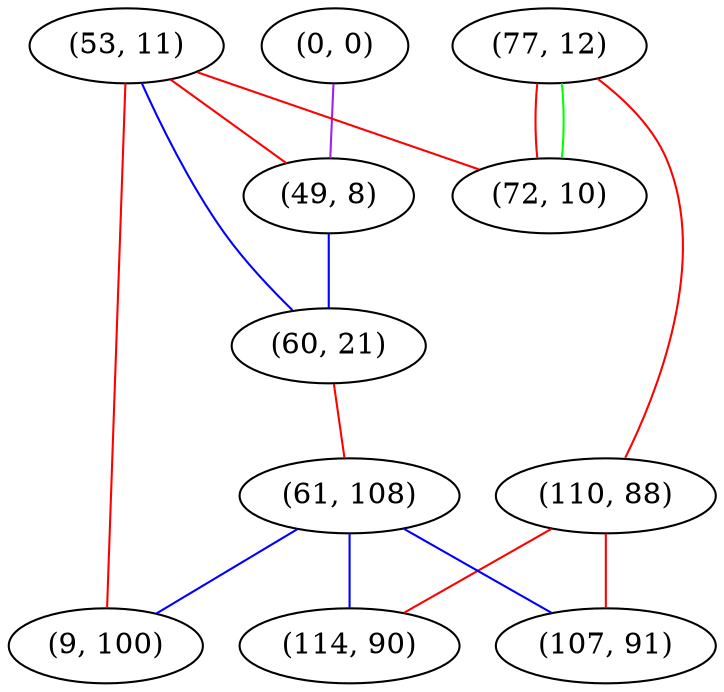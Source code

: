 graph "" {
"(77, 12)";
"(0, 0)";
"(53, 11)";
"(49, 8)";
"(110, 88)";
"(60, 21)";
"(61, 108)";
"(107, 91)";
"(9, 100)";
"(72, 10)";
"(114, 90)";
"(77, 12)" -- "(72, 10)"  [color=red, key=0, weight=1];
"(77, 12)" -- "(72, 10)"  [color=green, key=1, weight=2];
"(77, 12)" -- "(110, 88)"  [color=red, key=0, weight=1];
"(0, 0)" -- "(49, 8)"  [color=purple, key=0, weight=4];
"(53, 11)" -- "(60, 21)"  [color=blue, key=0, weight=3];
"(53, 11)" -- "(49, 8)"  [color=red, key=0, weight=1];
"(53, 11)" -- "(72, 10)"  [color=red, key=0, weight=1];
"(53, 11)" -- "(9, 100)"  [color=red, key=0, weight=1];
"(49, 8)" -- "(60, 21)"  [color=blue, key=0, weight=3];
"(110, 88)" -- "(107, 91)"  [color=red, key=0, weight=1];
"(110, 88)" -- "(114, 90)"  [color=red, key=0, weight=1];
"(60, 21)" -- "(61, 108)"  [color=red, key=0, weight=1];
"(61, 108)" -- "(107, 91)"  [color=blue, key=0, weight=3];
"(61, 108)" -- "(9, 100)"  [color=blue, key=0, weight=3];
"(61, 108)" -- "(114, 90)"  [color=blue, key=0, weight=3];
}
